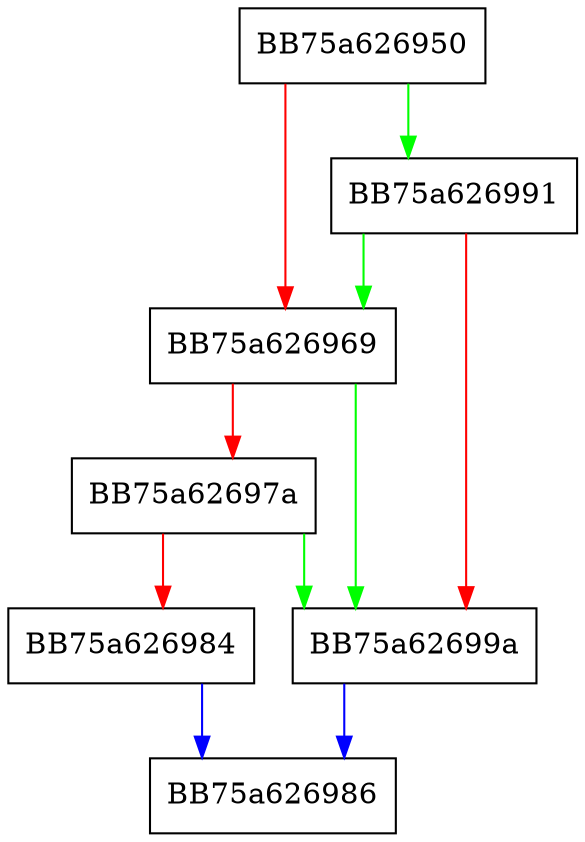 digraph IsMine {
  node [shape="box"];
  graph [splines=ortho];
  BB75a626950 -> BB75a626991 [color="green"];
  BB75a626950 -> BB75a626969 [color="red"];
  BB75a626969 -> BB75a62699a [color="green"];
  BB75a626969 -> BB75a62697a [color="red"];
  BB75a62697a -> BB75a62699a [color="green"];
  BB75a62697a -> BB75a626984 [color="red"];
  BB75a626984 -> BB75a626986 [color="blue"];
  BB75a626991 -> BB75a626969 [color="green"];
  BB75a626991 -> BB75a62699a [color="red"];
  BB75a62699a -> BB75a626986 [color="blue"];
}